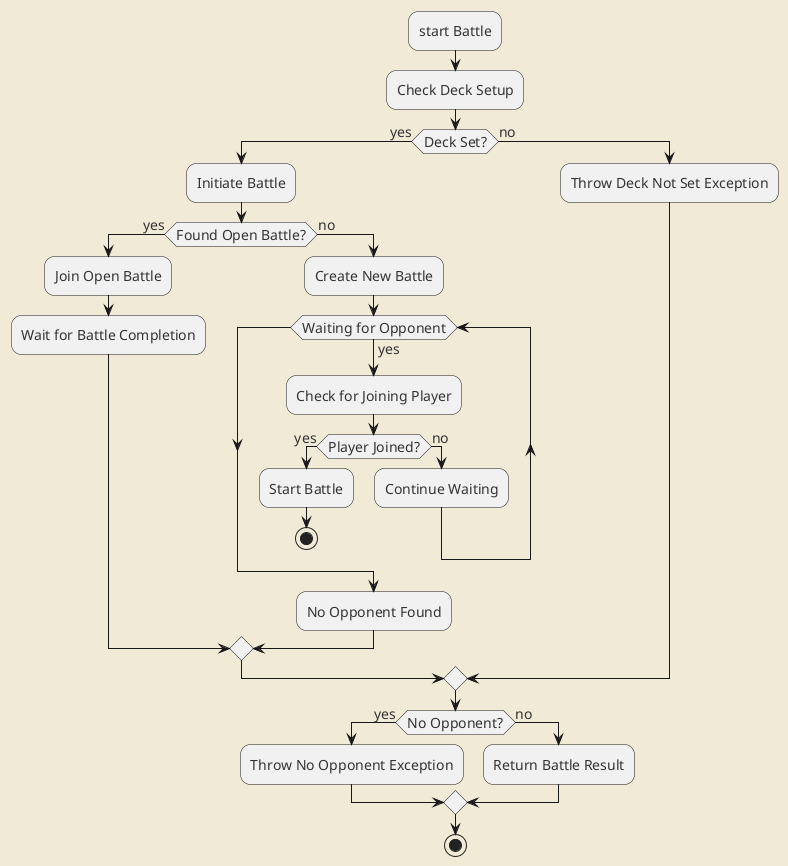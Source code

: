 @startuml
skinparam backgroundColor #F0EAD6
skinparam defaultFontColor #333333
skinparam defaultFontSize 14
skinparam roundcorner 20
skinparam shadowing false

skinparam if {
  BackgroundColor LightGreen
  BorderColor Green
}

skinparam loop {
  BackgroundColor LightBlue
  BorderColor Blue
}

:start Battle;
:Check Deck Setup;
if (Deck Set?) then (yes)
  :Initiate Battle;
  if (Found Open Battle?) then (yes)
    :Join Open Battle;
    :Wait for Battle Completion;
  else (no)
    :Create New Battle;
    while (Waiting for Opponent) is (yes)
      :Check for Joining Player;
      if (Player Joined?) then (yes)
        :Start Battle;
        stop
      else (no)
        :Continue Waiting;
      endif
    endwhile
    :No Opponent Found;
  endif
else (no)
  :Throw Deck Not Set Exception;
endif

if (No Opponent?) then (yes)
  :Throw No Opponent Exception;
else (no)
  :Return Battle Result;
endif

stop

@enduml

